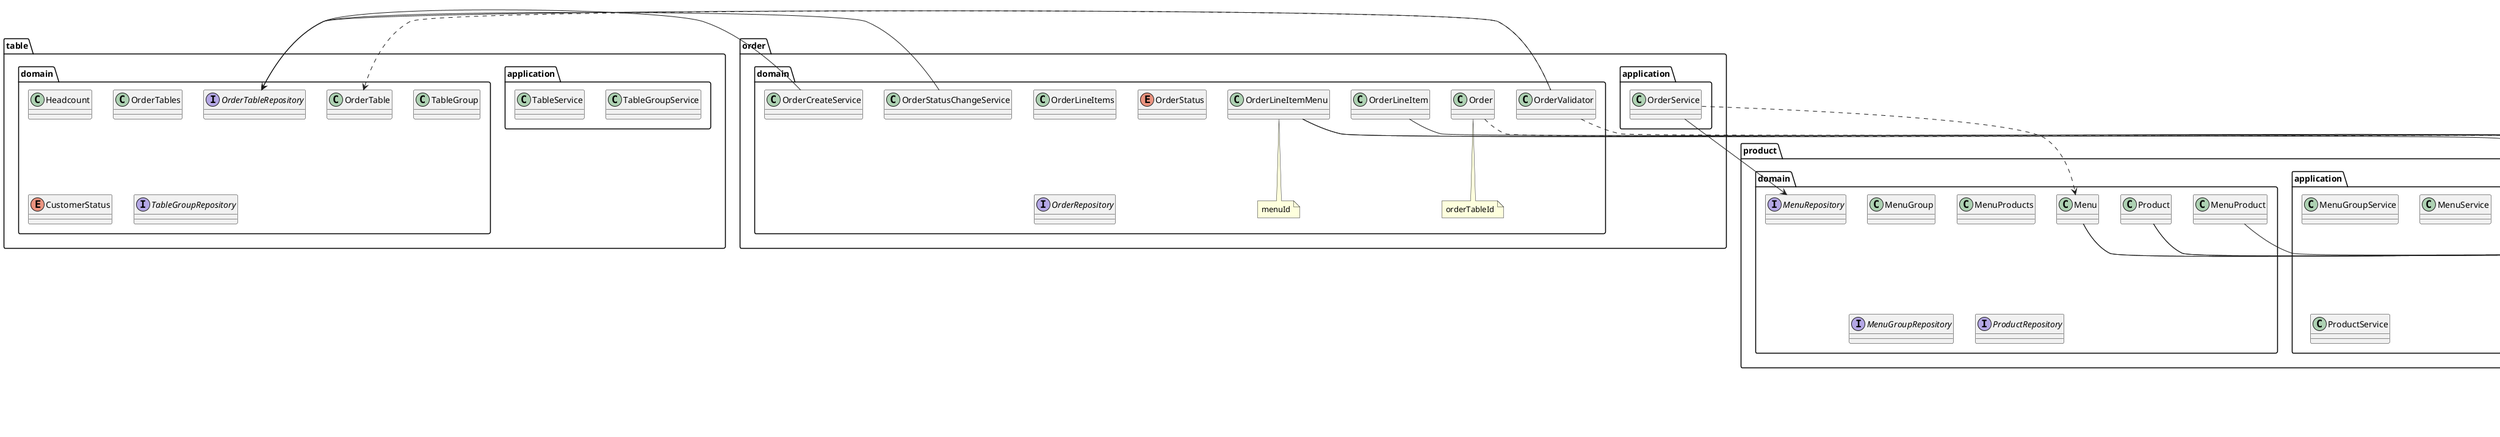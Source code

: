 @startuml

namespace common {

    namespace domain {
        RequireValidation ..> Validator

        class Name
        class Price
        class Quantity
        class RequireValidation
        interface Validator
    }

    namespace exception {
        class InvalidStatusException
        class NotFoundException
    }
}

namespace product {

    namespace application {
        class MenuGroupService
        class MenuService
        class ProductService
    }

    namespace domain {
        Product -d-> common.domain.Name
        Product -d-> common.domain.Price
        Menu -d-> common.domain.Price
        Menu -d-> common.domain.Name
        MenuProduct -d-> common.domain.Quantity

        class Product
        class Menu
        class MenuGroup
        class MenuProduct
        class MenuProducts
        interface MenuGroupRepository
        interface MenuRepository
        interface ProductRepository
    }
}


namespace table {

    namespace application {
        class TableGroupService
        class TableService
    }

    namespace domain {
        class Headcount
        class OrderTable
        class OrderTables
        class TableGroup
        enum CustomerStatus
        interface OrderTableRepository
        interface TableGroupRepository
    }
}

namespace order {

    namespace application {
        OrderService -d-> product.domain.MenuRepository
        OrderService .d.> product.domain.Menu

        class OrderService
    }

    namespace domain {
        Order .d.> common.domain.RequireValidation
        OrderLineItem -d-> common.domain.Quantity
        OrderLineItemMenu -d-> common.domain.Price
        OrderLineItemMenu -d-> common.domain.Name
        OrderValidator .d.|> common.domain.Validator
        OrderValidator .l.> table.domain.OrderTable
        OrderValidator -l-> table.domain.OrderTableRepository
        OrderCreateService -l-> table.domain.OrderTableRepository
        OrderStatusChangeService -l-> table.domain.OrderTableRepository
        class Order
             note bottom: orderTableId
        class OrderCreateService
        class OrderLineItem
        class OrderLineItemMenu
             note bottom: menuId
        class OrderLineItems
        enum OrderStatus
        class OrderStatusChangeService
        class OrderValidator
        interface OrderRepository
    }
}

@enduml
